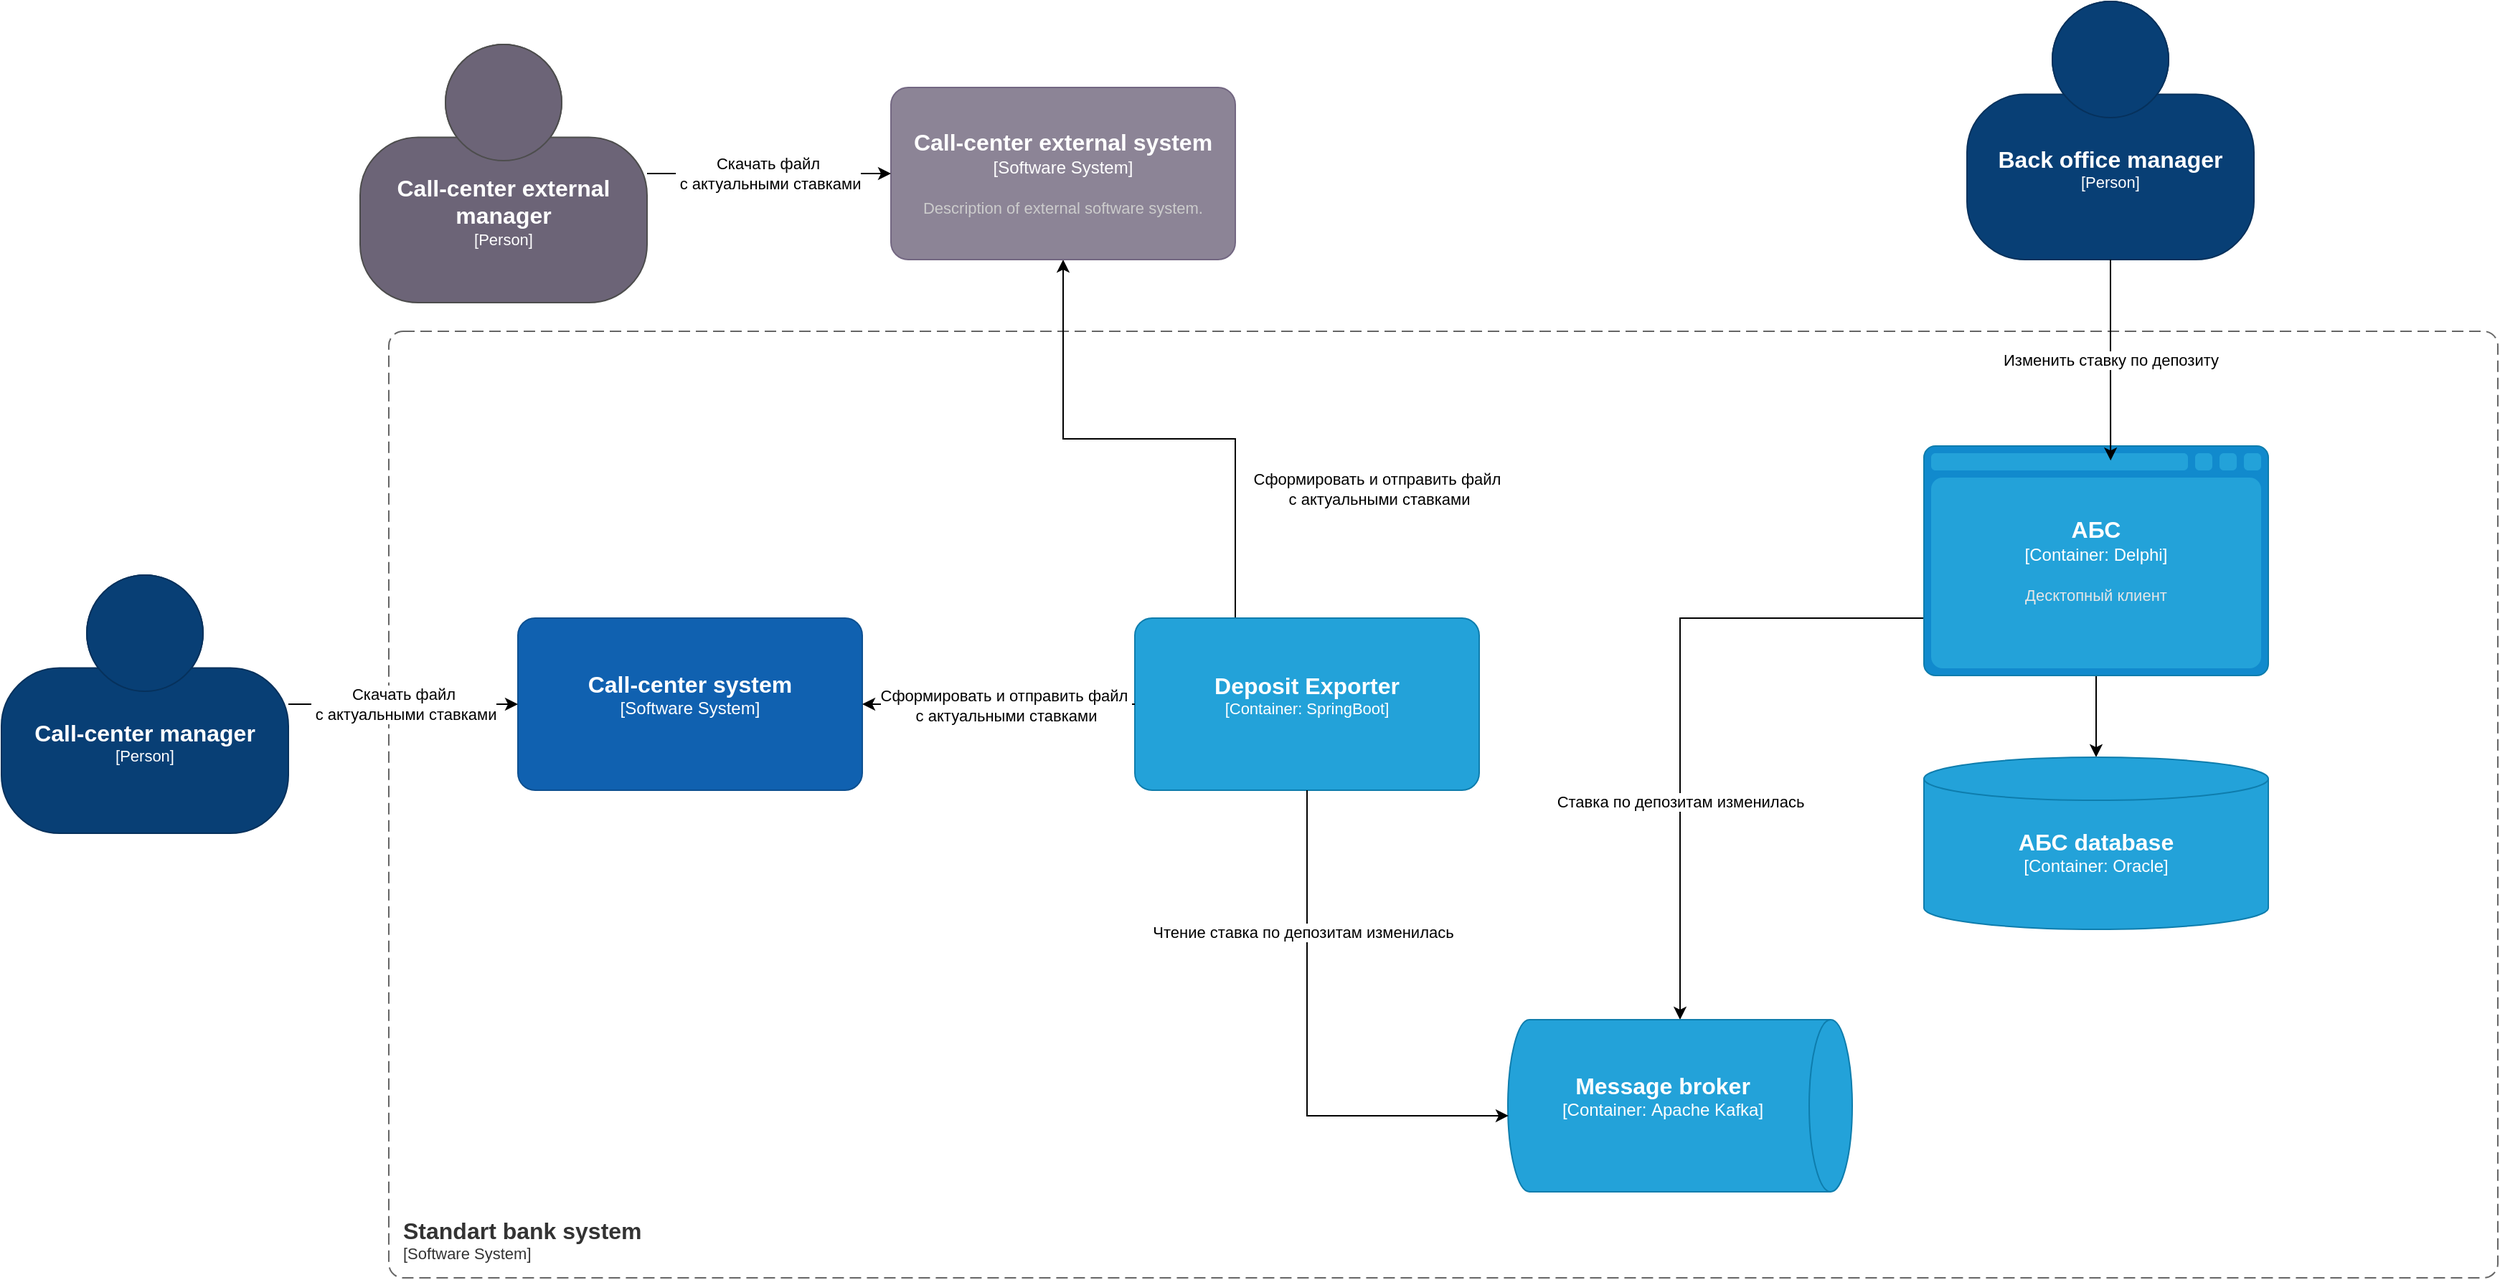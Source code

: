 <mxfile version="28.0.9">
  <diagram name="Страница — 1" id="DSG_p3z-YPVcvOeQMGcM">
    <mxGraphModel dx="3344" dy="1981" grid="1" gridSize="10" guides="1" tooltips="1" connect="1" arrows="1" fold="1" page="1" pageScale="1" pageWidth="1169" pageHeight="827" math="0" shadow="0">
      <root>
        <mxCell id="0" />
        <mxCell id="1" parent="0" />
        <object placeholders="1" c4Name="Standart bank system" c4Type="SystemScopeBoundary" c4Application="Software System" label="&lt;font style=&quot;font-size: 16px&quot;&gt;&lt;b&gt;&lt;div style=&quot;text-align: left&quot;&gt;%c4Name%&lt;/div&gt;&lt;/b&gt;&lt;/font&gt;&lt;div style=&quot;text-align: left&quot;&gt;[%c4Application%]&lt;/div&gt;" id="hbjIGBUpU0PkJyliuKym-1">
          <mxCell style="rounded=1;fontSize=11;whiteSpace=wrap;html=1;dashed=1;arcSize=20;fillColor=none;strokeColor=#666666;fontColor=#333333;labelBackgroundColor=none;align=left;verticalAlign=bottom;labelBorderColor=none;spacingTop=0;spacing=10;dashPattern=8 4;metaEdit=1;rotatable=0;perimeter=rectanglePerimeter;noLabel=0;labelPadding=0;allowArrows=0;connectable=0;expand=0;recursiveResize=0;editable=1;pointerEvents=0;absoluteArcSize=1;points=[[0.25,0,0],[0.5,0,0],[0.75,0,0],[1,0.25,0],[1,0.5,0],[1,0.75,0],[0.75,1,0],[0.5,1,0],[0.25,1,0],[0,0.75,0],[0,0.5,0],[0,0.25,0]];" vertex="1" parent="1">
            <mxGeometry x="-640" y="170" width="1470" height="660" as="geometry" />
          </mxCell>
        </object>
        <object placeholders="1" c4Name="Back office manager" c4Type="Person" c4Description="" label="&lt;font style=&quot;font-size: 16px&quot;&gt;&lt;b&gt;%c4Name%&lt;/b&gt;&lt;/font&gt;&lt;div&gt;[%c4Type%]&lt;/div&gt;&lt;br&gt;&lt;div&gt;&lt;font style=&quot;font-size: 11px&quot;&gt;&lt;font color=&quot;#cccccc&quot;&gt;%c4Description%&lt;/font&gt;&lt;/div&gt;" id="hbjIGBUpU0PkJyliuKym-2">
          <mxCell style="html=1;fontSize=11;dashed=0;whiteSpace=wrap;fillColor=#083F75;strokeColor=#06315C;fontColor=#ffffff;shape=mxgraph.c4.person2;align=center;metaEdit=1;points=[[0.5,0,0],[1,0.5,0],[1,0.75,0],[0.75,1,0],[0.5,1,0],[0.25,1,0],[0,0.75,0],[0,0.5,0]];resizable=0;" vertex="1" parent="1">
            <mxGeometry x="460" y="-60" width="200" height="180" as="geometry" />
          </mxCell>
        </object>
        <mxCell id="hbjIGBUpU0PkJyliuKym-8" style="edgeStyle=orthogonalEdgeStyle;rounded=0;orthogonalLoop=1;jettySize=auto;html=1;" edge="1" parent="1" source="hbjIGBUpU0PkJyliuKym-6" target="hbjIGBUpU0PkJyliuKym-7">
          <mxGeometry relative="1" as="geometry" />
        </mxCell>
        <mxCell id="hbjIGBUpU0PkJyliuKym-18" style="edgeStyle=orthogonalEdgeStyle;rounded=0;orthogonalLoop=1;jettySize=auto;html=1;" edge="1" parent="1" source="hbjIGBUpU0PkJyliuKym-6" target="hbjIGBUpU0PkJyliuKym-17">
          <mxGeometry relative="1" as="geometry">
            <Array as="points">
              <mxPoint x="260" y="370" />
            </Array>
          </mxGeometry>
        </mxCell>
        <mxCell id="hbjIGBUpU0PkJyliuKym-19" value="Ставка по депозитам изменилась" style="edgeLabel;html=1;align=center;verticalAlign=middle;resizable=0;points=[];" vertex="1" connectable="0" parent="hbjIGBUpU0PkJyliuKym-18">
          <mxGeometry x="0.323" relative="1" as="geometry">
            <mxPoint as="offset" />
          </mxGeometry>
        </mxCell>
        <object placeholders="1" c4Name="AБС" c4Type="Container" c4Technology="Delphi" c4Description="Десктопный клиент" label="&lt;font style=&quot;font-size: 16px&quot;&gt;&lt;b&gt;%c4Name%&lt;/b&gt;&lt;/font&gt;&lt;div&gt;[%c4Type%:&amp;nbsp;%c4Technology%]&lt;/div&gt;&lt;br&gt;&lt;div&gt;&lt;font style=&quot;font-size: 11px&quot;&gt;&lt;font color=&quot;#E6E6E6&quot;&gt;%c4Description%&lt;/font&gt;&lt;/div&gt;" id="hbjIGBUpU0PkJyliuKym-6">
          <mxCell style="shape=mxgraph.c4.webBrowserContainer2;whiteSpace=wrap;html=1;boundedLbl=1;rounded=0;labelBackgroundColor=none;strokeColor=#118ACD;fillColor=#23A2D9;strokeColor=#118ACD;strokeColor2=#0E7DAD;fontSize=12;fontColor=#ffffff;align=center;metaEdit=1;points=[[0.5,0,0],[1,0.25,0],[1,0.5,0],[1,0.75,0],[0.5,1,0],[0,0.75,0],[0,0.5,0],[0,0.25,0]];resizable=0;" vertex="1" parent="1">
            <mxGeometry x="430" y="250" width="240" height="160" as="geometry" />
          </mxCell>
        </object>
        <object placeholders="1" c4Name="АБС database" c4Type="Container" c4Technology="Oracle" c4Description="" label="&lt;font style=&quot;font-size: 16px&quot;&gt;&lt;b&gt;%c4Name%&lt;/b&gt;&lt;/font&gt;&lt;div&gt;[%c4Type%:&amp;nbsp;%c4Technology%]&lt;/div&gt;&lt;br&gt;&lt;div&gt;&lt;font style=&quot;font-size: 11px&quot;&gt;&lt;font color=&quot;#E6E6E6&quot;&gt;%c4Description%&lt;/font&gt;&lt;/div&gt;" id="hbjIGBUpU0PkJyliuKym-7">
          <mxCell style="shape=cylinder3;size=15;whiteSpace=wrap;html=1;boundedLbl=1;rounded=0;labelBackgroundColor=none;fillColor=#23A2D9;fontSize=12;fontColor=#ffffff;align=center;strokeColor=#0E7DAD;metaEdit=1;points=[[0.5,0,0],[1,0.25,0],[1,0.5,0],[1,0.75,0],[0.5,1,0],[0,0.75,0],[0,0.5,0],[0,0.25,0]];resizable=0;" vertex="1" parent="1">
            <mxGeometry x="430" y="467" width="240" height="120" as="geometry" />
          </mxCell>
        </object>
        <mxCell id="hbjIGBUpU0PkJyliuKym-9" value="Изменить ставку по депозиту" style="edgeStyle=orthogonalEdgeStyle;rounded=0;orthogonalLoop=1;jettySize=auto;html=1;entryX=0.542;entryY=0.063;entryDx=0;entryDy=0;entryPerimeter=0;" edge="1" parent="1" source="hbjIGBUpU0PkJyliuKym-2" target="hbjIGBUpU0PkJyliuKym-6">
          <mxGeometry relative="1" as="geometry" />
        </mxCell>
        <mxCell id="hbjIGBUpU0PkJyliuKym-29" style="edgeStyle=orthogonalEdgeStyle;rounded=0;orthogonalLoop=1;jettySize=auto;html=1;" edge="1" parent="1" source="hbjIGBUpU0PkJyliuKym-14" target="hbjIGBUpU0PkJyliuKym-28">
          <mxGeometry relative="1" as="geometry">
            <Array as="points">
              <mxPoint x="-50" y="245" />
              <mxPoint x="-170" y="245" />
            </Array>
          </mxGeometry>
        </mxCell>
        <mxCell id="hbjIGBUpU0PkJyliuKym-30" value="Сформировать и отправить файл&amp;nbsp;&lt;div&gt;с актуальными ставками&lt;/div&gt;" style="edgeLabel;html=1;align=center;verticalAlign=middle;resizable=0;points=[];" vertex="1" connectable="0" parent="hbjIGBUpU0PkJyliuKym-29">
          <mxGeometry x="-0.141" y="-4" relative="1" as="geometry">
            <mxPoint x="134" y="39" as="offset" />
          </mxGeometry>
        </mxCell>
        <object placeholders="1" c4Name="Deposit Exporter" c4Type="Container" c4Technology="SpringBoot" c4Description="" label="&lt;font style=&quot;font-size: 16px&quot;&gt;&lt;b&gt;%c4Name%&lt;/b&gt;&lt;/font&gt;&lt;div&gt;[%c4Type%: %c4Technology%]&lt;/div&gt;&lt;br&gt;&lt;div&gt;&lt;font style=&quot;font-size: 11px&quot;&gt;&lt;font color=&quot;#E6E6E6&quot;&gt;%c4Description%&lt;/font&gt;&lt;/div&gt;" id="hbjIGBUpU0PkJyliuKym-14">
          <mxCell style="rounded=1;whiteSpace=wrap;html=1;fontSize=11;labelBackgroundColor=none;fillColor=#23A2D9;fontColor=#ffffff;align=center;arcSize=10;strokeColor=#0E7DAD;metaEdit=1;resizable=0;points=[[0.25,0,0],[0.5,0,0],[0.75,0,0],[1,0.25,0],[1,0.5,0],[1,0.75,0],[0.75,1,0],[0.5,1,0],[0.25,1,0],[0,0.75,0],[0,0.5,0],[0,0.25,0]];" vertex="1" parent="1">
            <mxGeometry x="-120" y="370" width="240" height="120" as="geometry" />
          </mxCell>
        </object>
        <object placeholders="1" c4Name="Message broker" c4Type="Container" c4Technology="Apache Kafka" c4Description="" label="&lt;font style=&quot;font-size: 16px&quot;&gt;&lt;b&gt;%c4Name%&lt;/b&gt;&lt;/font&gt;&lt;div&gt;[%c4Type%:&amp;nbsp;%c4Technology%]&lt;/div&gt;&lt;br&gt;&lt;div&gt;&lt;font style=&quot;font-size: 11px&quot;&gt;&lt;font color=&quot;#E6E6E6&quot;&gt;%c4Description%&lt;/font&gt;&lt;/div&gt;" id="hbjIGBUpU0PkJyliuKym-17">
          <mxCell style="shape=cylinder3;size=15;direction=south;whiteSpace=wrap;html=1;boundedLbl=1;rounded=0;labelBackgroundColor=none;fillColor=#23A2D9;fontSize=12;fontColor=#ffffff;align=center;strokeColor=#0E7DAD;metaEdit=1;points=[[0.5,0,0],[1,0.25,0],[1,0.5,0],[1,0.75,0],[0.5,1,0],[0,0.75,0],[0,0.5,0],[0,0.25,0]];resizable=0;" vertex="1" parent="1">
            <mxGeometry x="140" y="650" width="240" height="120" as="geometry" />
          </mxCell>
        </object>
        <mxCell id="hbjIGBUpU0PkJyliuKym-20" style="edgeStyle=orthogonalEdgeStyle;rounded=0;orthogonalLoop=1;jettySize=auto;html=1;entryX=0.558;entryY=0.998;entryDx=0;entryDy=0;entryPerimeter=0;" edge="1" parent="1" source="hbjIGBUpU0PkJyliuKym-14" target="hbjIGBUpU0PkJyliuKym-17">
          <mxGeometry relative="1" as="geometry">
            <Array as="points">
              <mxPoint y="717" />
            </Array>
          </mxGeometry>
        </mxCell>
        <mxCell id="hbjIGBUpU0PkJyliuKym-21" value="Чтение ставка по депозитам изменилась" style="edgeLabel;html=1;align=center;verticalAlign=middle;resizable=0;points=[];" vertex="1" connectable="0" parent="hbjIGBUpU0PkJyliuKym-20">
          <mxGeometry x="-0.46" y="-3" relative="1" as="geometry">
            <mxPoint as="offset" />
          </mxGeometry>
        </mxCell>
        <object placeholders="1" c4Name="Call-center system" c4Type="Software System" c4Description="" label="&lt;font style=&quot;font-size: 16px&quot;&gt;&lt;b&gt;%c4Name%&lt;/b&gt;&lt;/font&gt;&lt;div&gt;[%c4Type%]&lt;/div&gt;&lt;br&gt;&lt;div&gt;&lt;font style=&quot;font-size: 11px&quot;&gt;&lt;font color=&quot;#cccccc&quot;&gt;%c4Description%&lt;/font&gt;&lt;/div&gt;" id="hbjIGBUpU0PkJyliuKym-25">
          <mxCell style="rounded=1;whiteSpace=wrap;html=1;labelBackgroundColor=none;fillColor=#1061B0;fontColor=#ffffff;align=center;arcSize=10;strokeColor=#0D5091;metaEdit=1;resizable=0;points=[[0.25,0,0],[0.5,0,0],[0.75,0,0],[1,0.25,0],[1,0.5,0],[1,0.75,0],[0.75,1,0],[0.5,1,0],[0.25,1,0],[0,0.75,0],[0,0.5,0],[0,0.25,0]];" vertex="1" parent="1">
            <mxGeometry x="-550" y="370" width="240" height="120" as="geometry" />
          </mxCell>
        </object>
        <mxCell id="hbjIGBUpU0PkJyliuKym-26" style="edgeStyle=orthogonalEdgeStyle;rounded=0;orthogonalLoop=1;jettySize=auto;html=1;entryX=1;entryY=0.5;entryDx=0;entryDy=0;entryPerimeter=0;" edge="1" parent="1" source="hbjIGBUpU0PkJyliuKym-14" target="hbjIGBUpU0PkJyliuKym-25">
          <mxGeometry relative="1" as="geometry" />
        </mxCell>
        <mxCell id="hbjIGBUpU0PkJyliuKym-27" value="Сформировать и отправить файл&amp;nbsp;&lt;div&gt;с актуальными ставками&lt;/div&gt;" style="edgeLabel;html=1;align=center;verticalAlign=middle;resizable=0;points=[];" vertex="1" connectable="0" parent="hbjIGBUpU0PkJyliuKym-26">
          <mxGeometry x="-0.054" y="1" relative="1" as="geometry">
            <mxPoint as="offset" />
          </mxGeometry>
        </mxCell>
        <object placeholders="1" c4Name="Call-center external system" c4Type="Software System" c4Description="Description of external software system." label="&lt;font style=&quot;font-size: 16px&quot;&gt;&lt;b&gt;%c4Name%&lt;/b&gt;&lt;/font&gt;&lt;div&gt;[%c4Type%]&lt;/div&gt;&lt;br&gt;&lt;div&gt;&lt;font style=&quot;font-size: 11px&quot;&gt;&lt;font color=&quot;#cccccc&quot;&gt;%c4Description%&lt;/font&gt;&lt;/div&gt;" id="hbjIGBUpU0PkJyliuKym-28">
          <mxCell style="rounded=1;whiteSpace=wrap;html=1;labelBackgroundColor=none;fillColor=#8C8496;fontColor=#ffffff;align=center;arcSize=10;strokeColor=#736782;metaEdit=1;resizable=0;points=[[0.25,0,0],[0.5,0,0],[0.75,0,0],[1,0.25,0],[1,0.5,0],[1,0.75,0],[0.75,1,0],[0.5,1,0],[0.25,1,0],[0,0.75,0],[0,0.5,0],[0,0.25,0]];" vertex="1" parent="1">
            <mxGeometry x="-290" width="240" height="120" as="geometry" />
          </mxCell>
        </object>
        <mxCell id="hbjIGBUpU0PkJyliuKym-32" value="Скачать файл&lt;div&gt;&amp;nbsp;с актуальными ставками&lt;/div&gt;" style="edgeStyle=orthogonalEdgeStyle;rounded=0;orthogonalLoop=1;jettySize=auto;html=1;" edge="1" parent="1" source="hbjIGBUpU0PkJyliuKym-31" target="hbjIGBUpU0PkJyliuKym-25">
          <mxGeometry relative="1" as="geometry">
            <mxPoint as="offset" />
          </mxGeometry>
        </mxCell>
        <object placeholders="1" c4Name="Call-center manager" c4Type="Person" c4Description="" label="&lt;font style=&quot;font-size: 16px&quot;&gt;&lt;b&gt;%c4Name%&lt;/b&gt;&lt;/font&gt;&lt;div&gt;[%c4Type%]&lt;/div&gt;&lt;br&gt;&lt;div&gt;&lt;font style=&quot;font-size: 11px&quot;&gt;&lt;font color=&quot;#cccccc&quot;&gt;%c4Description%&lt;/font&gt;&lt;/div&gt;" id="hbjIGBUpU0PkJyliuKym-31">
          <mxCell style="html=1;fontSize=11;dashed=0;whiteSpace=wrap;fillColor=#083F75;strokeColor=#06315C;fontColor=#ffffff;shape=mxgraph.c4.person2;align=center;metaEdit=1;points=[[0.5,0,0],[1,0.5,0],[1,0.75,0],[0.75,1,0],[0.5,1,0],[0.25,1,0],[0,0.75,0],[0,0.5,0]];resizable=0;" vertex="1" parent="1">
            <mxGeometry x="-910" y="340" width="200" height="180" as="geometry" />
          </mxCell>
        </object>
        <mxCell id="hbjIGBUpU0PkJyliuKym-34" style="edgeStyle=orthogonalEdgeStyle;rounded=0;orthogonalLoop=1;jettySize=auto;html=1;" edge="1" parent="1" source="hbjIGBUpU0PkJyliuKym-33" target="hbjIGBUpU0PkJyliuKym-28">
          <mxGeometry relative="1" as="geometry" />
        </mxCell>
        <mxCell id="hbjIGBUpU0PkJyliuKym-35" value="Скачать файл&lt;div&gt;&amp;nbsp;с актуальными ставками&lt;/div&gt;" style="edgeLabel;html=1;align=center;verticalAlign=middle;resizable=0;points=[];" vertex="1" connectable="0" parent="hbjIGBUpU0PkJyliuKym-34">
          <mxGeometry x="-0.012" relative="1" as="geometry">
            <mxPoint as="offset" />
          </mxGeometry>
        </mxCell>
        <object placeholders="1" c4Name="Call-center external manager" c4Type="Person" c4Description="" label="&lt;font style=&quot;font-size: 16px&quot;&gt;&lt;b&gt;%c4Name%&lt;/b&gt;&lt;/font&gt;&lt;div&gt;[%c4Type%]&lt;/div&gt;&lt;br&gt;&lt;div&gt;&lt;font style=&quot;font-size: 11px&quot;&gt;&lt;font color=&quot;#cccccc&quot;&gt;%c4Description%&lt;/font&gt;&lt;/div&gt;" id="hbjIGBUpU0PkJyliuKym-33">
          <mxCell style="html=1;fontSize=11;dashed=0;whiteSpace=wrap;fillColor=#6C6477;strokeColor=#4D4D4D;fontColor=#ffffff;shape=mxgraph.c4.person2;align=center;metaEdit=1;points=[[0.5,0,0],[1,0.5,0],[1,0.75,0],[0.75,1,0],[0.5,1,0],[0.25,1,0],[0,0.75,0],[0,0.5,0]];resizable=0;" vertex="1" parent="1">
            <mxGeometry x="-660" y="-30" width="200" height="180" as="geometry" />
          </mxCell>
        </object>
      </root>
    </mxGraphModel>
  </diagram>
</mxfile>
